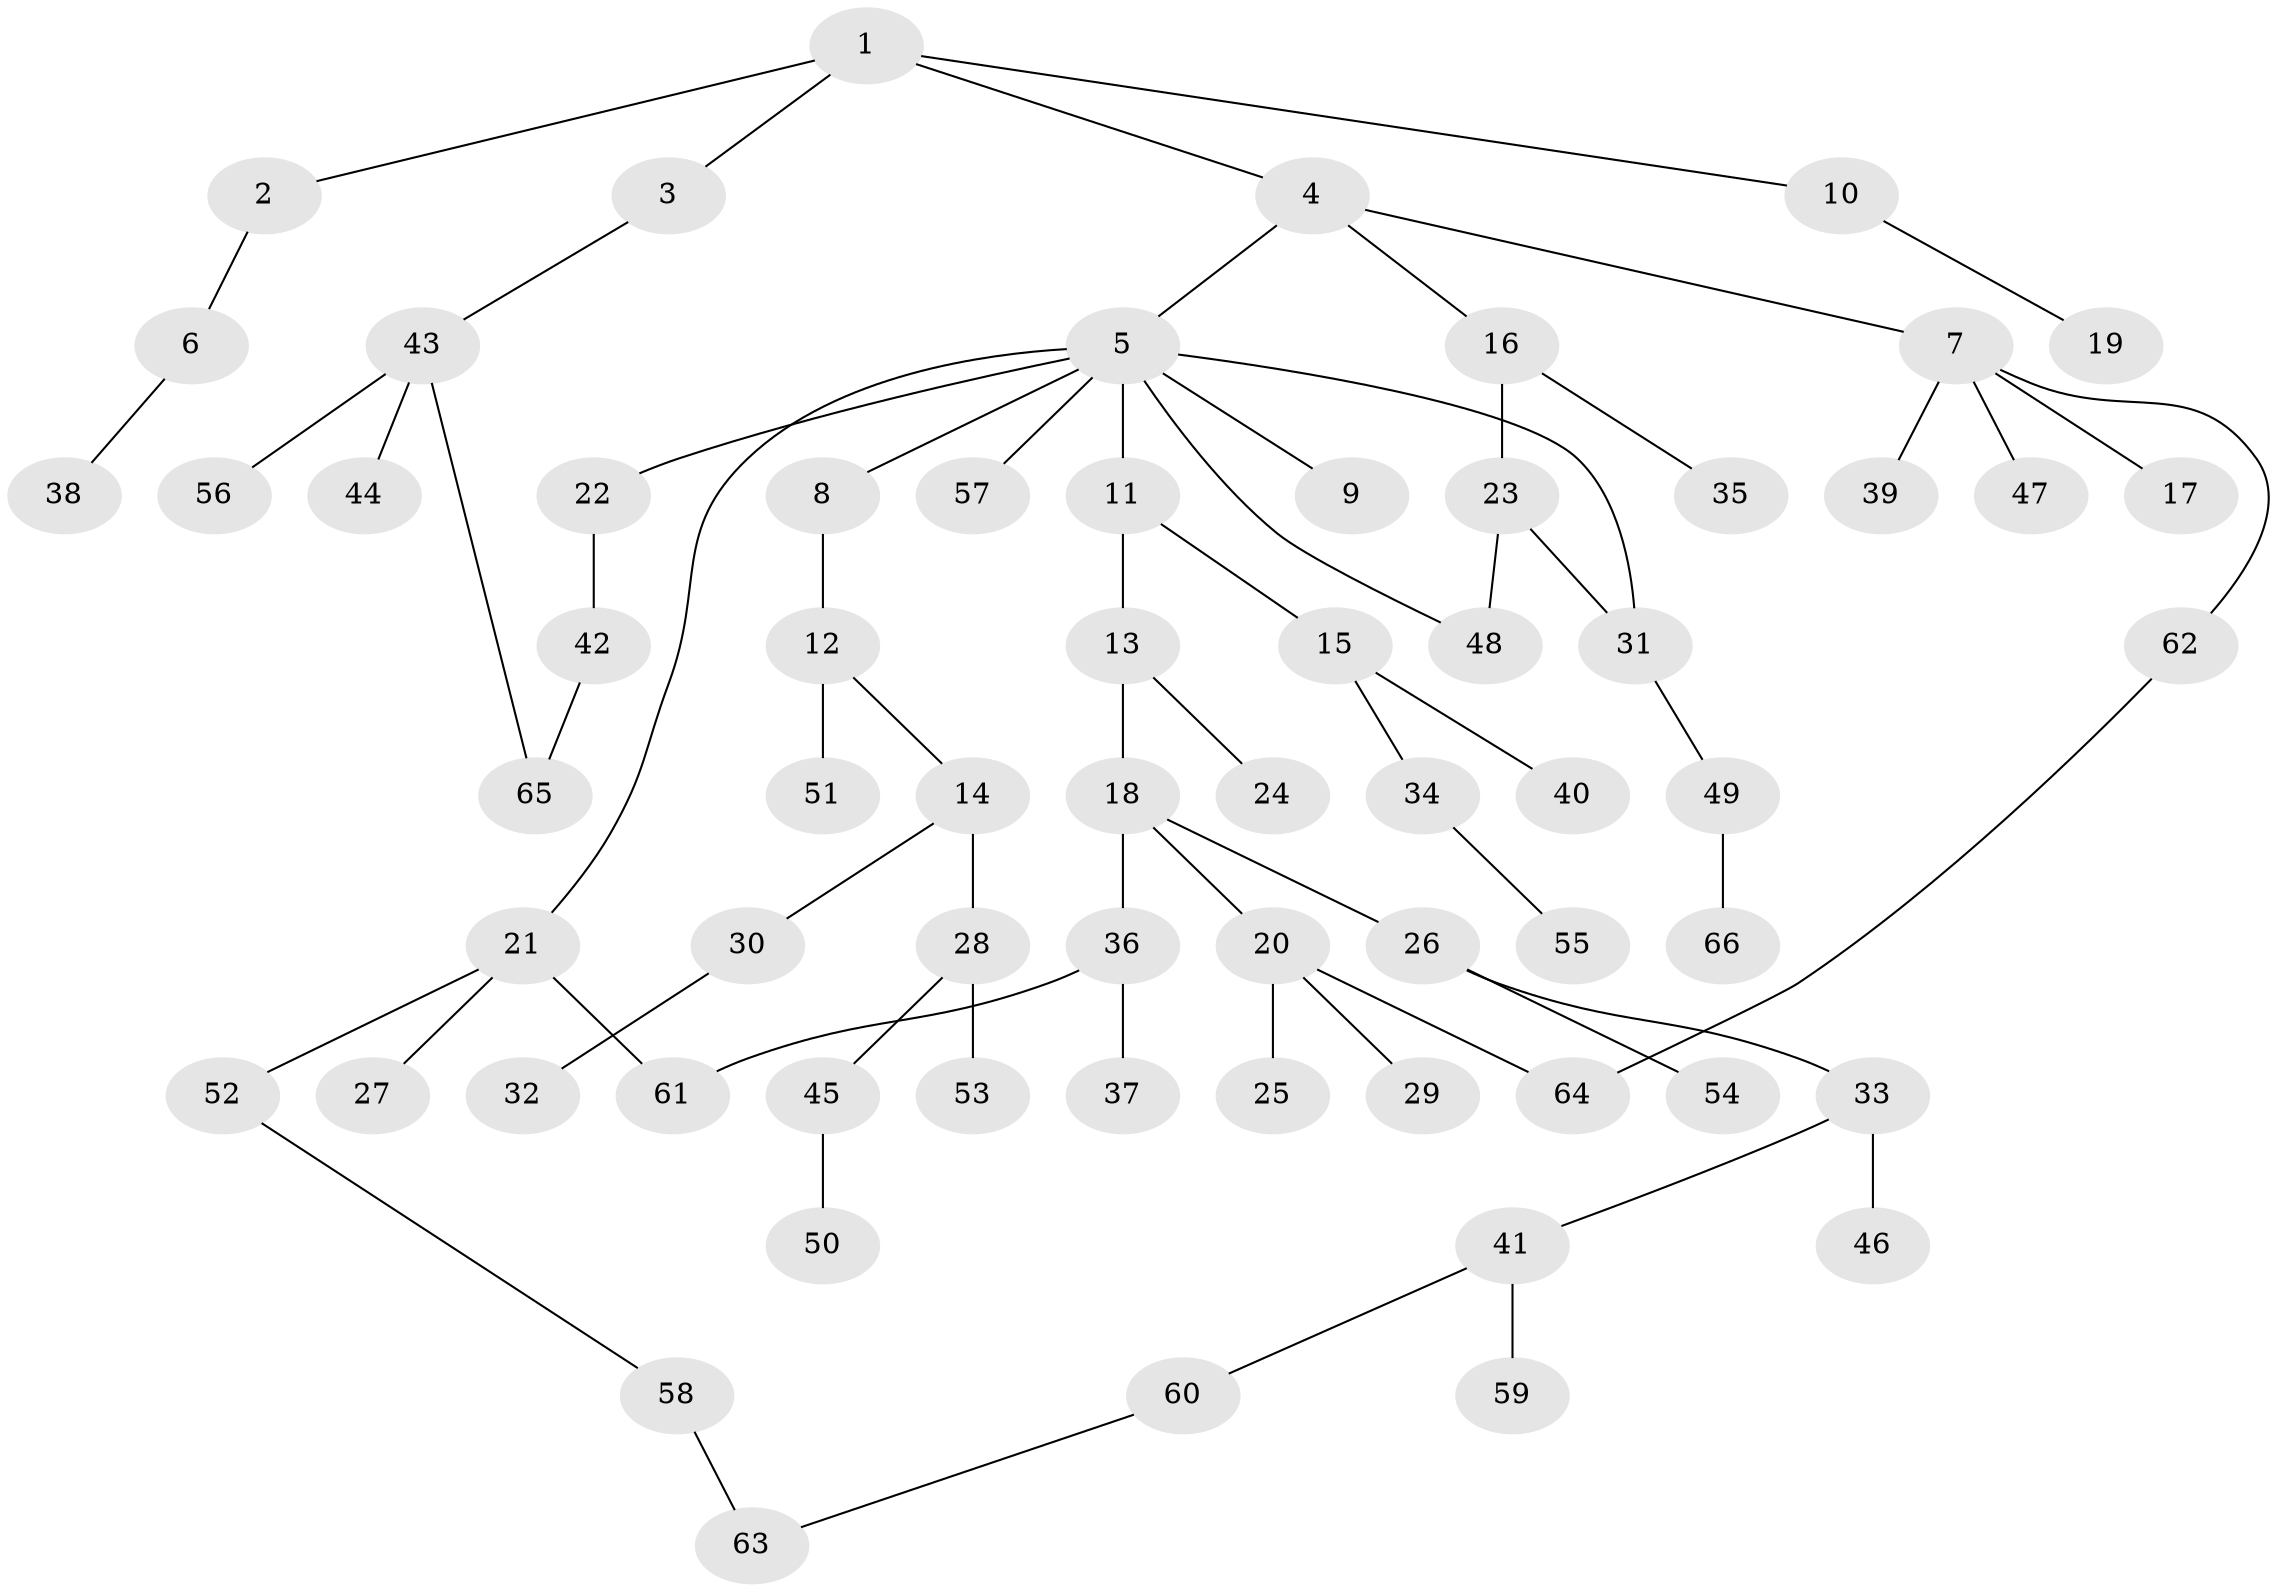 // coarse degree distribution, {4: 0.09302325581395349, 2: 0.3488372093023256, 11: 0.023255813953488372, 1: 0.3488372093023256, 3: 0.18604651162790697}
// Generated by graph-tools (version 1.1) at 2025/41/03/06/25 10:41:28]
// undirected, 66 vertices, 71 edges
graph export_dot {
graph [start="1"]
  node [color=gray90,style=filled];
  1;
  2;
  3;
  4;
  5;
  6;
  7;
  8;
  9;
  10;
  11;
  12;
  13;
  14;
  15;
  16;
  17;
  18;
  19;
  20;
  21;
  22;
  23;
  24;
  25;
  26;
  27;
  28;
  29;
  30;
  31;
  32;
  33;
  34;
  35;
  36;
  37;
  38;
  39;
  40;
  41;
  42;
  43;
  44;
  45;
  46;
  47;
  48;
  49;
  50;
  51;
  52;
  53;
  54;
  55;
  56;
  57;
  58;
  59;
  60;
  61;
  62;
  63;
  64;
  65;
  66;
  1 -- 2;
  1 -- 3;
  1 -- 4;
  1 -- 10;
  2 -- 6;
  3 -- 43;
  4 -- 5;
  4 -- 7;
  4 -- 16;
  5 -- 8;
  5 -- 9;
  5 -- 11;
  5 -- 21;
  5 -- 22;
  5 -- 31;
  5 -- 48;
  5 -- 57;
  6 -- 38;
  7 -- 17;
  7 -- 39;
  7 -- 47;
  7 -- 62;
  8 -- 12;
  10 -- 19;
  11 -- 13;
  11 -- 15;
  12 -- 14;
  12 -- 51;
  13 -- 18;
  13 -- 24;
  14 -- 28;
  14 -- 30;
  15 -- 34;
  15 -- 40;
  16 -- 23;
  16 -- 35;
  18 -- 20;
  18 -- 26;
  18 -- 36;
  20 -- 25;
  20 -- 29;
  20 -- 64;
  21 -- 27;
  21 -- 52;
  21 -- 61;
  22 -- 42;
  23 -- 31;
  23 -- 48;
  26 -- 33;
  26 -- 54;
  28 -- 45;
  28 -- 53;
  30 -- 32;
  31 -- 49;
  33 -- 41;
  33 -- 46;
  34 -- 55;
  36 -- 37;
  36 -- 61;
  41 -- 59;
  41 -- 60;
  42 -- 65;
  43 -- 44;
  43 -- 56;
  43 -- 65;
  45 -- 50;
  49 -- 66;
  52 -- 58;
  58 -- 63;
  60 -- 63;
  62 -- 64;
}
